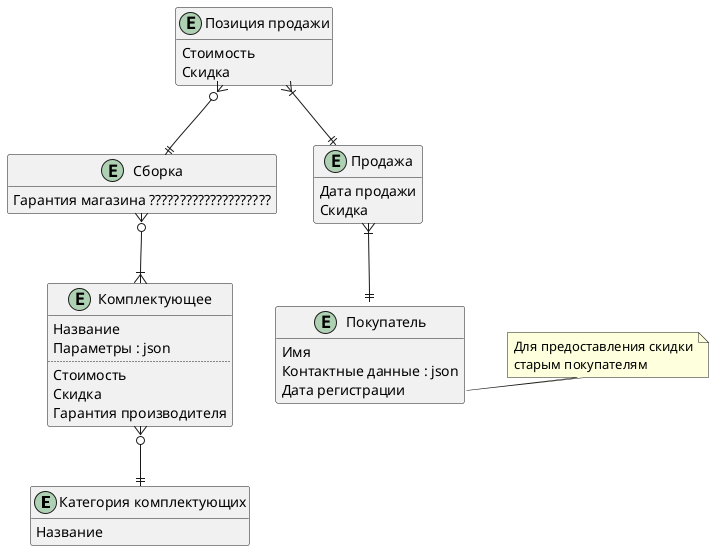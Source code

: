 ﻿@startuml
'https://plantuml.com/class-diagram

hide methods

entity "Категория комплектующих" as componentCategory {
    Название
}
entity "Комплектующее" as component {
    Название
    Параметры : json
    ..
    Стоимость
    Скидка
    Гарантия производителя
}
component }o--|| componentCategory

entity "Сборка" as configuration {
    Гарантия магазина ????????????????????
}
configuration }o--|{ component

entity "Покупатель" as customer {
    Имя
    Контактные данные : json
    Дата регистрации
}

note "Для предоставления скидки\nстарым покупателям" as N1
N1 .left. customer::Дата

entity "Продажа" as sale {
    Дата продажи
    Скидка
} 
sale }|--|| customer

entity "Позиция продажи" as salePosition {
    Cтоимость
    Скидка
}
salePosition }|--|| sale
salePosition }o--|| configuration



@enduml